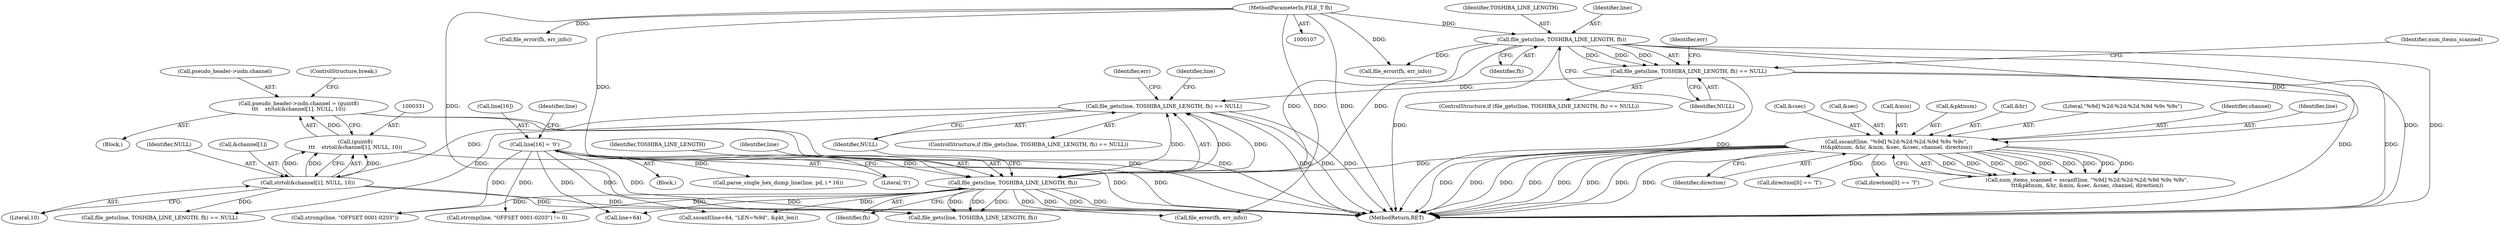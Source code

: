 digraph "0_wireshark_5efb45231671baa2db2011d8f67f9d6e72bc455b@pointer" {
"1000324" [label="(Call,pseudo_header->isdn.channel = (guint8)\n\t\t\t    strtol(&channel[1], NULL, 10))"];
"1000330" [label="(Call,(guint8)\n\t\t\t    strtol(&channel[1], NULL, 10))"];
"1000332" [label="(Call,strtol(&channel[1], NULL, 10))"];
"1000196" [label="(Call,file_gets(line, TOSHIBA_LINE_LENGTH, fh) == NULL)"];
"1000197" [label="(Call,file_gets(line, TOSHIBA_LINE_LENGTH, fh))"];
"1000221" [label="(Call,line[16] = '\0')"];
"1000162" [label="(Call,sscanf(line, \"%9d] %2d:%2d:%2d.%9d %9s %9s\",\n\t\t\t&pktnum, &hr, &min, &sec, &csec, channel, direction))"];
"1000136" [label="(Call,file_gets(line, TOSHIBA_LINE_LENGTH, fh))"];
"1000108" [label="(MethodParameterIn,FILE_T fh)"];
"1000135" [label="(Call,file_gets(line, TOSHIBA_LINE_LENGTH, fh) == NULL)"];
"1000145" [label="(Call,file_error(fh, err_info))"];
"1000206" [label="(Call,file_error(fh, err_info))"];
"1000222" [label="(Call,line[16])"];
"1000337" [label="(Identifier,NULL)"];
"1000420" [label="(Call,file_error(fh, err_info))"];
"1000221" [label="(Call,line[16] = '\0')"];
"1000306" [label="(Block,)"];
"1000162" [label="(Call,sscanf(line, \"%9d] %2d:%2d:%2d.%9d %9s %9s\",\n\t\t\t&pktnum, &hr, &min, &sec, &csec, channel, direction))"];
"1000137" [label="(Identifier,line)"];
"1000175" [label="(Identifier,channel)"];
"1000161" [label="(Identifier,num_items_scanned)"];
"1000330" [label="(Call,(guint8)\n\t\t\t    strtol(&channel[1], NULL, 10))"];
"1000140" [label="(Identifier,NULL)"];
"1000324" [label="(Call,pseudo_header->isdn.channel = (guint8)\n\t\t\t    strtol(&channel[1], NULL, 10))"];
"1000144" [label="(Identifier,err)"];
"1000233" [label="(Call,sscanf(line+64, \"LEN=%9d\", &pkt_len))"];
"1000163" [label="(Identifier,line)"];
"1000173" [label="(Call,&csec)"];
"1000108" [label="(MethodParameterIn,FILE_T fh)"];
"1000228" [label="(Identifier,line)"];
"1000325" [label="(Call,pseudo_header->isdn.channel)"];
"1000171" [label="(Call,&sec)"];
"1000227" [label="(Call,strcmp(line, \"OFFSET 0001-0203\"))"];
"1000332" [label="(Call,strtol(&channel[1], NULL, 10))"];
"1000201" [label="(Identifier,NULL)"];
"1000160" [label="(Call,num_items_scanned = sscanf(line, \"%9d] %2d:%2d:%2d.%9d %9s %9s\",\n\t\t\t&pktnum, &hr, &min, &sec, &csec, channel, direction))"];
"1000196" [label="(Call,file_gets(line, TOSHIBA_LINE_LENGTH, fh) == NULL)"];
"1000200" [label="(Identifier,fh)"];
"1000135" [label="(Call,file_gets(line, TOSHIBA_LINE_LENGTH, fh) == NULL)"];
"1000194" [label="(Block,)"];
"1000437" [label="(Call,parse_single_hex_dump_line(line, pd, i * 16))"];
"1000169" [label="(Call,&min)"];
"1000139" [label="(Identifier,fh)"];
"1000205" [label="(Identifier,err)"];
"1000199" [label="(Identifier,TOSHIBA_LINE_LENGTH)"];
"1000195" [label="(ControlStructure,if (file_gets(line, TOSHIBA_LINE_LENGTH, fh) == NULL))"];
"1000136" [label="(Call,file_gets(line, TOSHIBA_LINE_LENGTH, fh))"];
"1000338" [label="(Literal,10)"];
"1000176" [label="(Identifier,direction)"];
"1000165" [label="(Call,&pktnum)"];
"1000333" [label="(Call,&channel[1])"];
"1000352" [label="(Call,direction[0] == 'T')"];
"1000223" [label="(Identifier,line)"];
"1000225" [label="(Literal,'\0')"];
"1000167" [label="(Call,&hr)"];
"1000457" [label="(MethodReturn,RET)"];
"1000164" [label="(Literal,\"%9d] %2d:%2d:%2d.%9d %9s %9s\")"];
"1000339" [label="(ControlStructure,break;)"];
"1000410" [label="(Call,file_gets(line, TOSHIBA_LINE_LENGTH, fh) == NULL)"];
"1000134" [label="(ControlStructure,if (file_gets(line, TOSHIBA_LINE_LENGTH, fh) == NULL))"];
"1000234" [label="(Call,line+64)"];
"1000198" [label="(Identifier,line)"];
"1000411" [label="(Call,file_gets(line, TOSHIBA_LINE_LENGTH, fh))"];
"1000138" [label="(Identifier,TOSHIBA_LINE_LENGTH)"];
"1000226" [label="(Call,strcmp(line, \"OFFSET 0001-0203\") != 0)"];
"1000197" [label="(Call,file_gets(line, TOSHIBA_LINE_LENGTH, fh))"];
"1000319" [label="(Call,direction[0] == 'T')"];
"1000324" -> "1000306"  [label="AST: "];
"1000324" -> "1000330"  [label="CFG: "];
"1000325" -> "1000324"  [label="AST: "];
"1000330" -> "1000324"  [label="AST: "];
"1000339" -> "1000324"  [label="CFG: "];
"1000324" -> "1000457"  [label="DDG: "];
"1000324" -> "1000457"  [label="DDG: "];
"1000330" -> "1000324"  [label="DDG: "];
"1000330" -> "1000332"  [label="CFG: "];
"1000331" -> "1000330"  [label="AST: "];
"1000332" -> "1000330"  [label="AST: "];
"1000330" -> "1000457"  [label="DDG: "];
"1000332" -> "1000330"  [label="DDG: "];
"1000332" -> "1000330"  [label="DDG: "];
"1000332" -> "1000330"  [label="DDG: "];
"1000332" -> "1000338"  [label="CFG: "];
"1000333" -> "1000332"  [label="AST: "];
"1000337" -> "1000332"  [label="AST: "];
"1000338" -> "1000332"  [label="AST: "];
"1000332" -> "1000457"  [label="DDG: "];
"1000332" -> "1000457"  [label="DDG: "];
"1000196" -> "1000332"  [label="DDG: "];
"1000332" -> "1000410"  [label="DDG: "];
"1000196" -> "1000195"  [label="AST: "];
"1000196" -> "1000201"  [label="CFG: "];
"1000197" -> "1000196"  [label="AST: "];
"1000201" -> "1000196"  [label="AST: "];
"1000205" -> "1000196"  [label="CFG: "];
"1000223" -> "1000196"  [label="CFG: "];
"1000196" -> "1000457"  [label="DDG: "];
"1000196" -> "1000457"  [label="DDG: "];
"1000196" -> "1000457"  [label="DDG: "];
"1000197" -> "1000196"  [label="DDG: "];
"1000197" -> "1000196"  [label="DDG: "];
"1000197" -> "1000196"  [label="DDG: "];
"1000135" -> "1000196"  [label="DDG: "];
"1000196" -> "1000410"  [label="DDG: "];
"1000197" -> "1000200"  [label="CFG: "];
"1000198" -> "1000197"  [label="AST: "];
"1000199" -> "1000197"  [label="AST: "];
"1000200" -> "1000197"  [label="AST: "];
"1000201" -> "1000197"  [label="CFG: "];
"1000197" -> "1000457"  [label="DDG: "];
"1000197" -> "1000457"  [label="DDG: "];
"1000197" -> "1000457"  [label="DDG: "];
"1000221" -> "1000197"  [label="DDG: "];
"1000162" -> "1000197"  [label="DDG: "];
"1000136" -> "1000197"  [label="DDG: "];
"1000136" -> "1000197"  [label="DDG: "];
"1000108" -> "1000197"  [label="DDG: "];
"1000197" -> "1000206"  [label="DDG: "];
"1000197" -> "1000226"  [label="DDG: "];
"1000197" -> "1000227"  [label="DDG: "];
"1000197" -> "1000233"  [label="DDG: "];
"1000197" -> "1000234"  [label="DDG: "];
"1000197" -> "1000411"  [label="DDG: "];
"1000197" -> "1000411"  [label="DDG: "];
"1000197" -> "1000411"  [label="DDG: "];
"1000221" -> "1000194"  [label="AST: "];
"1000221" -> "1000225"  [label="CFG: "];
"1000222" -> "1000221"  [label="AST: "];
"1000225" -> "1000221"  [label="AST: "];
"1000228" -> "1000221"  [label="CFG: "];
"1000221" -> "1000457"  [label="DDG: "];
"1000221" -> "1000226"  [label="DDG: "];
"1000221" -> "1000227"  [label="DDG: "];
"1000221" -> "1000233"  [label="DDG: "];
"1000221" -> "1000234"  [label="DDG: "];
"1000221" -> "1000411"  [label="DDG: "];
"1000221" -> "1000437"  [label="DDG: "];
"1000162" -> "1000160"  [label="AST: "];
"1000162" -> "1000176"  [label="CFG: "];
"1000163" -> "1000162"  [label="AST: "];
"1000164" -> "1000162"  [label="AST: "];
"1000165" -> "1000162"  [label="AST: "];
"1000167" -> "1000162"  [label="AST: "];
"1000169" -> "1000162"  [label="AST: "];
"1000171" -> "1000162"  [label="AST: "];
"1000173" -> "1000162"  [label="AST: "];
"1000175" -> "1000162"  [label="AST: "];
"1000176" -> "1000162"  [label="AST: "];
"1000160" -> "1000162"  [label="CFG: "];
"1000162" -> "1000457"  [label="DDG: "];
"1000162" -> "1000457"  [label="DDG: "];
"1000162" -> "1000457"  [label="DDG: "];
"1000162" -> "1000457"  [label="DDG: "];
"1000162" -> "1000457"  [label="DDG: "];
"1000162" -> "1000457"  [label="DDG: "];
"1000162" -> "1000457"  [label="DDG: "];
"1000162" -> "1000457"  [label="DDG: "];
"1000162" -> "1000160"  [label="DDG: "];
"1000162" -> "1000160"  [label="DDG: "];
"1000162" -> "1000160"  [label="DDG: "];
"1000162" -> "1000160"  [label="DDG: "];
"1000162" -> "1000160"  [label="DDG: "];
"1000162" -> "1000160"  [label="DDG: "];
"1000162" -> "1000160"  [label="DDG: "];
"1000162" -> "1000160"  [label="DDG: "];
"1000162" -> "1000160"  [label="DDG: "];
"1000136" -> "1000162"  [label="DDG: "];
"1000162" -> "1000319"  [label="DDG: "];
"1000162" -> "1000352"  [label="DDG: "];
"1000136" -> "1000135"  [label="AST: "];
"1000136" -> "1000139"  [label="CFG: "];
"1000137" -> "1000136"  [label="AST: "];
"1000138" -> "1000136"  [label="AST: "];
"1000139" -> "1000136"  [label="AST: "];
"1000140" -> "1000136"  [label="CFG: "];
"1000136" -> "1000457"  [label="DDG: "];
"1000136" -> "1000457"  [label="DDG: "];
"1000136" -> "1000457"  [label="DDG: "];
"1000136" -> "1000135"  [label="DDG: "];
"1000136" -> "1000135"  [label="DDG: "];
"1000136" -> "1000135"  [label="DDG: "];
"1000108" -> "1000136"  [label="DDG: "];
"1000136" -> "1000145"  [label="DDG: "];
"1000108" -> "1000107"  [label="AST: "];
"1000108" -> "1000457"  [label="DDG: "];
"1000108" -> "1000145"  [label="DDG: "];
"1000108" -> "1000206"  [label="DDG: "];
"1000108" -> "1000411"  [label="DDG: "];
"1000108" -> "1000420"  [label="DDG: "];
"1000135" -> "1000134"  [label="AST: "];
"1000135" -> "1000140"  [label="CFG: "];
"1000140" -> "1000135"  [label="AST: "];
"1000144" -> "1000135"  [label="CFG: "];
"1000161" -> "1000135"  [label="CFG: "];
"1000135" -> "1000457"  [label="DDG: "];
"1000135" -> "1000457"  [label="DDG: "];
"1000135" -> "1000457"  [label="DDG: "];
}

